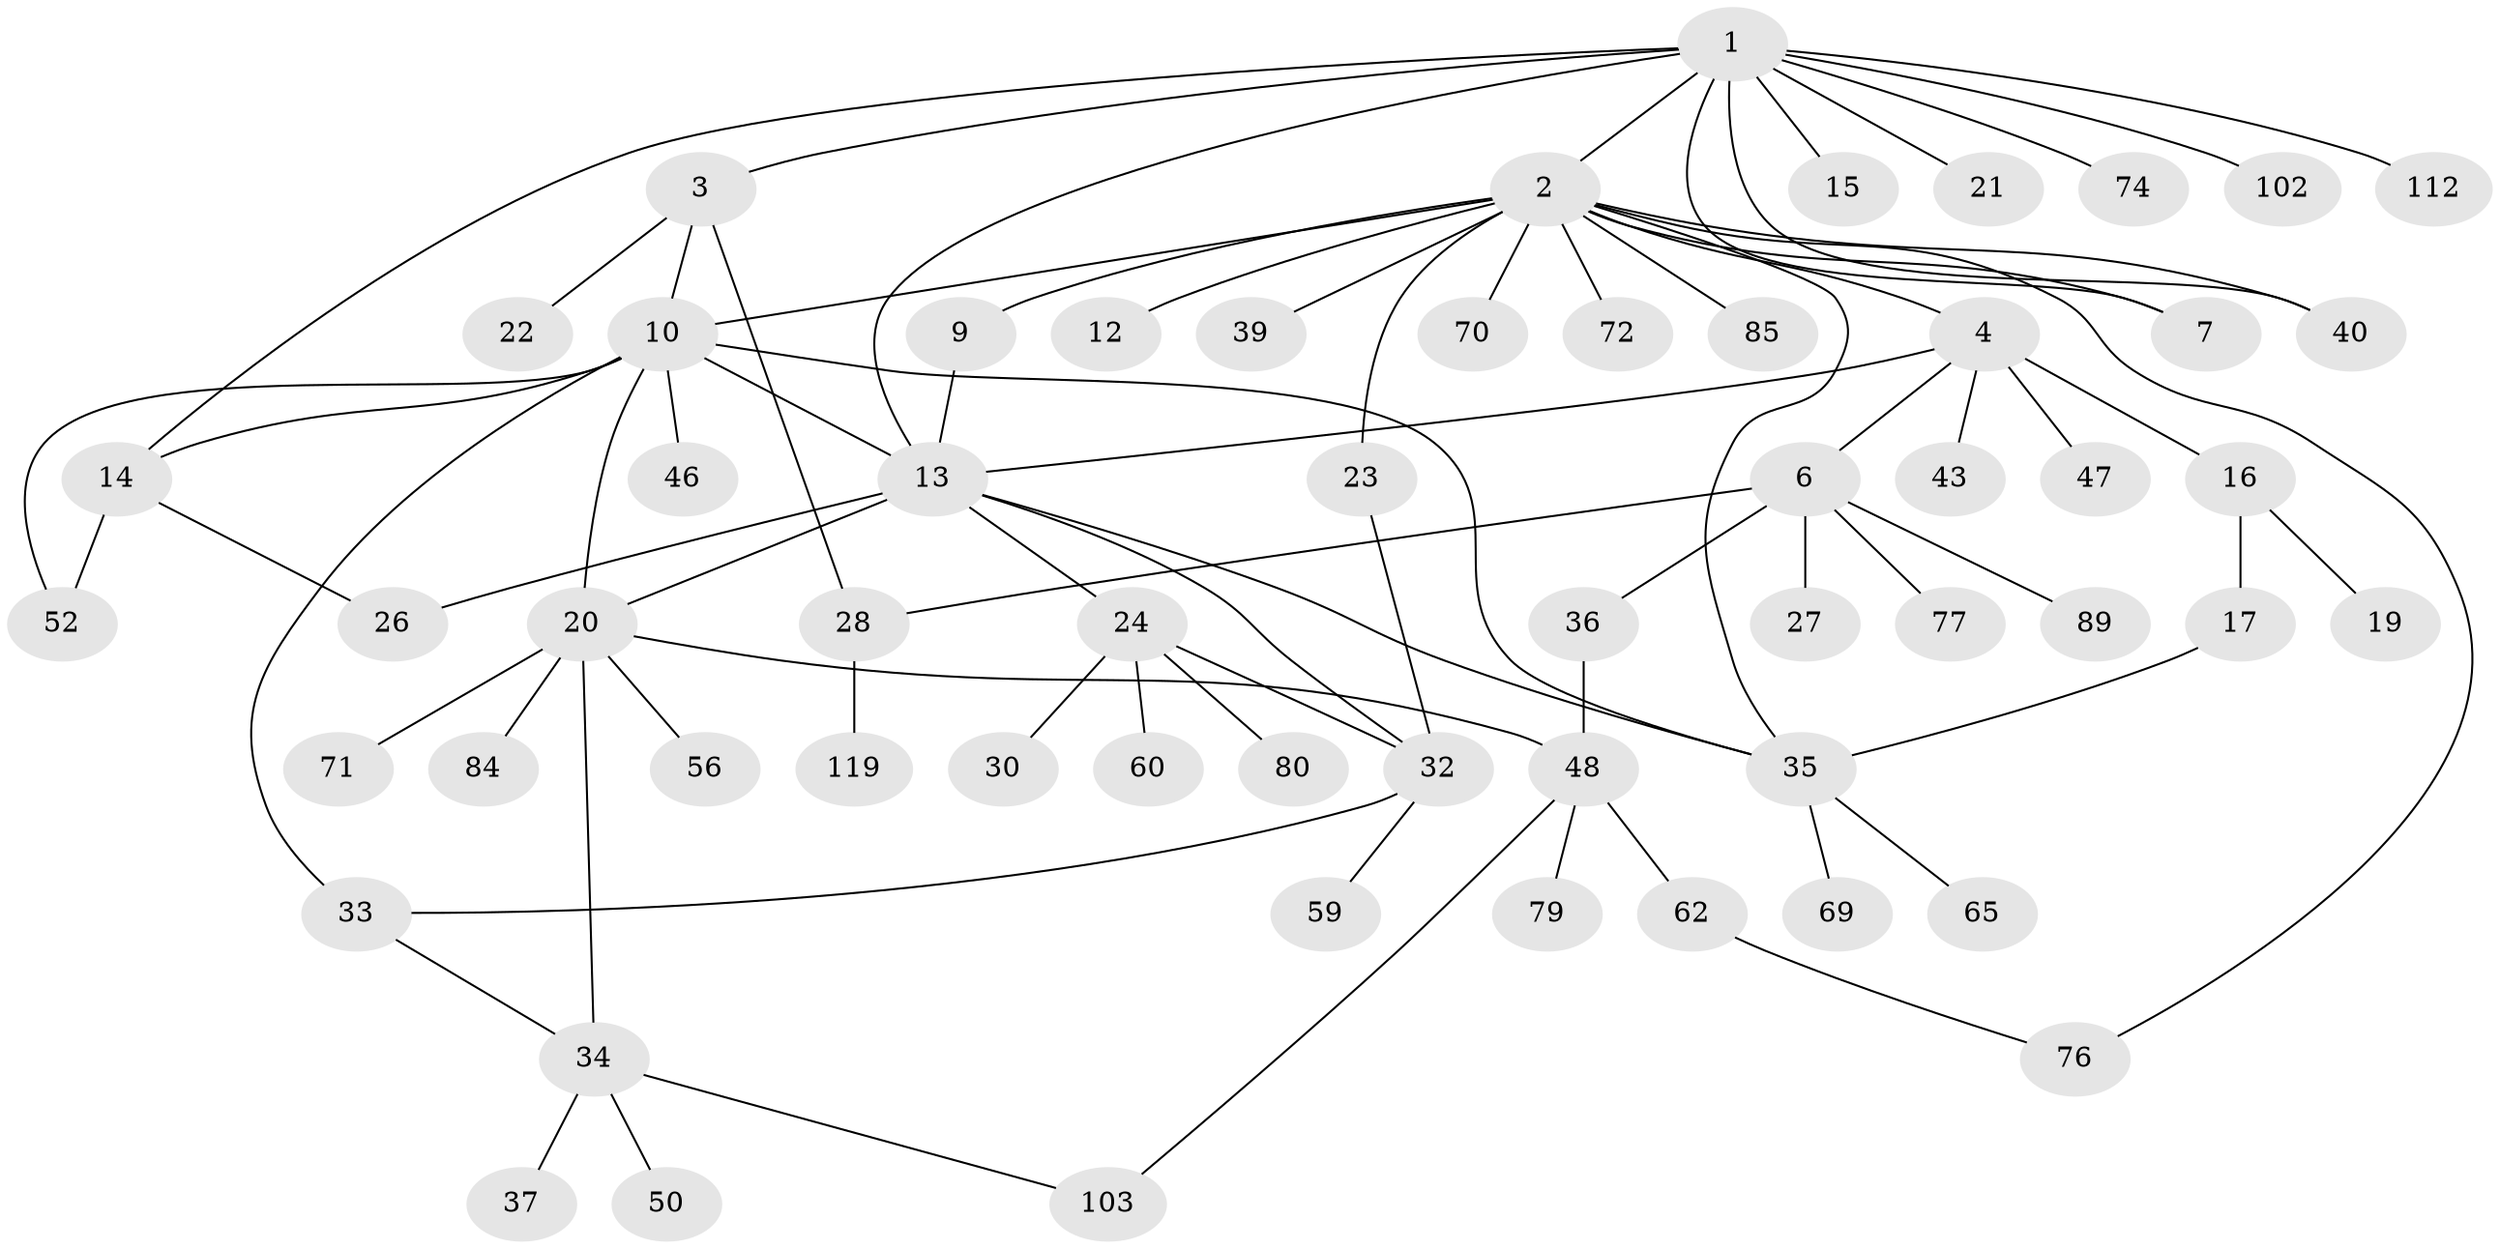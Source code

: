 // original degree distribution, {6: 0.03361344537815126, 18: 0.008403361344537815, 4: 0.05042016806722689, 8: 0.01680672268907563, 11: 0.008403361344537815, 2: 0.18487394957983194, 10: 0.01680672268907563, 1: 0.5378151260504201, 9: 0.008403361344537815, 5: 0.03361344537815126, 3: 0.09243697478991597, 7: 0.008403361344537815}
// Generated by graph-tools (version 1.1) at 2025/14/03/09/25 04:14:48]
// undirected, 59 vertices, 79 edges
graph export_dot {
graph [start="1"]
  node [color=gray90,style=filled];
  1 [super="+5"];
  2 [super="+53+11"];
  3;
  4 [super="+44+105+95"];
  6;
  7;
  9 [super="+67"];
  10 [super="+96+106+31+29+25+42"];
  12;
  13 [super="+104+110+54+18"];
  14 [super="+88"];
  15;
  16 [super="+41"];
  17;
  19;
  20;
  21;
  22;
  23;
  24;
  26;
  27;
  28;
  30 [super="+87"];
  32 [super="+55+78+111+101"];
  33 [super="+83"];
  34;
  35 [super="+57+49+113+107"];
  36 [super="+58+92+66"];
  37;
  39;
  40 [super="+75+86"];
  43;
  46 [super="+97"];
  47;
  48;
  50;
  52;
  56;
  59;
  60;
  62;
  65;
  69;
  70;
  71;
  72 [super="+94+108"];
  74;
  76 [super="+81"];
  77 [super="+82"];
  79;
  80;
  84;
  85;
  89;
  102;
  103;
  112;
  119;
  1 -- 2;
  1 -- 3;
  1 -- 74;
  1 -- 102;
  1 -- 112;
  1 -- 21;
  1 -- 7;
  1 -- 40;
  1 -- 13;
  1 -- 14;
  1 -- 15;
  2 -- 4 [weight=2];
  2 -- 7;
  2 -- 9;
  2 -- 10 [weight=2];
  2 -- 12;
  2 -- 23;
  2 -- 35;
  2 -- 39;
  2 -- 40;
  2 -- 70;
  2 -- 72;
  2 -- 76;
  2 -- 85;
  3 -- 22;
  3 -- 28;
  3 -- 10;
  4 -- 6;
  4 -- 16;
  4 -- 43;
  4 -- 13;
  4 -- 47;
  6 -- 27;
  6 -- 28;
  6 -- 36;
  6 -- 77;
  6 -- 89;
  9 -- 13;
  10 -- 20 [weight=2];
  10 -- 52;
  10 -- 35;
  10 -- 33 [weight=2];
  10 -- 46;
  10 -- 13 [weight=2];
  10 -- 14;
  13 -- 20;
  13 -- 24;
  13 -- 35;
  13 -- 32;
  13 -- 26;
  14 -- 26;
  14 -- 52;
  16 -- 17;
  16 -- 19;
  17 -- 35;
  20 -- 34;
  20 -- 48;
  20 -- 56;
  20 -- 71;
  20 -- 84;
  23 -- 32;
  24 -- 30;
  24 -- 60;
  24 -- 80;
  24 -- 32;
  28 -- 119;
  32 -- 59;
  32 -- 33;
  33 -- 34;
  34 -- 37;
  34 -- 50;
  34 -- 103;
  35 -- 69;
  35 -- 65;
  36 -- 48;
  48 -- 62;
  48 -- 79;
  48 -- 103;
  62 -- 76;
}

